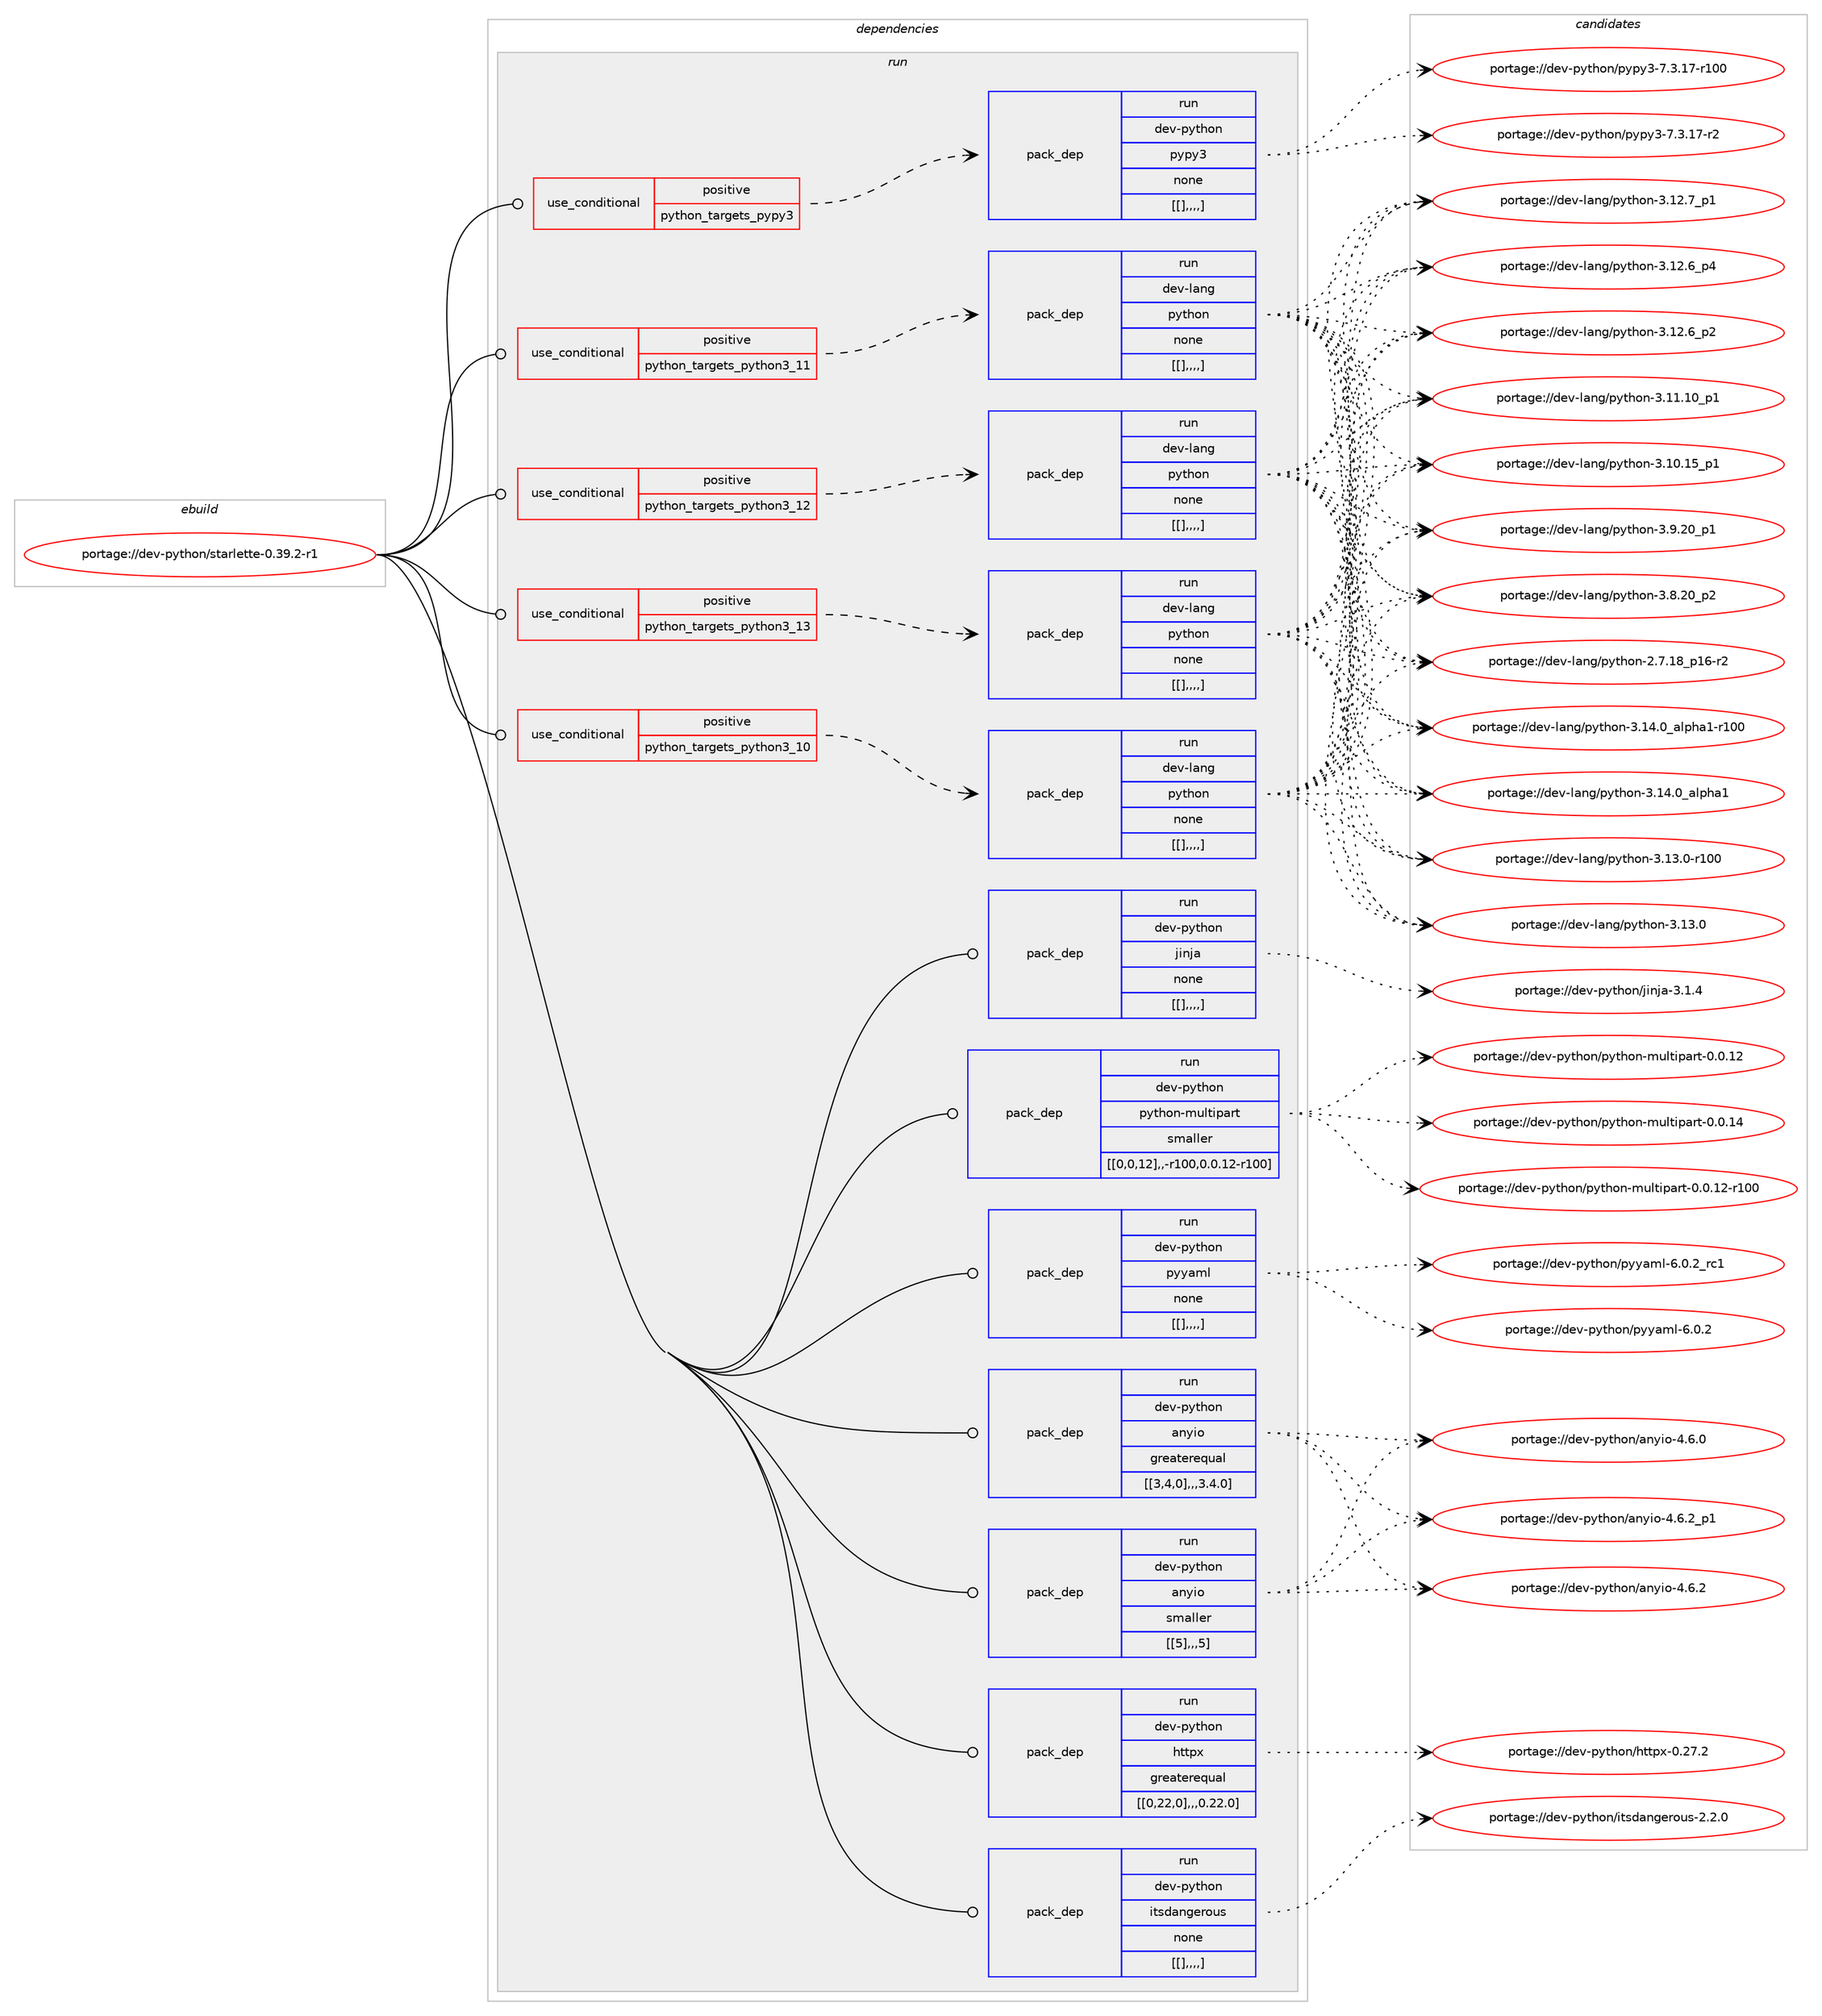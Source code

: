 digraph prolog {

# *************
# Graph options
# *************

newrank=true;
concentrate=true;
compound=true;
graph [rankdir=LR,fontname=Helvetica,fontsize=10,ranksep=1.5];#, ranksep=2.5, nodesep=0.2];
edge  [arrowhead=vee];
node  [fontname=Helvetica,fontsize=10];

# **********
# The ebuild
# **********

subgraph cluster_leftcol {
color=gray;
label=<<i>ebuild</i>>;
id [label="portage://dev-python/starlette-0.39.2-r1", color=red, width=4, href="../dev-python/starlette-0.39.2-r1.svg"];
}

# ****************
# The dependencies
# ****************

subgraph cluster_midcol {
color=gray;
label=<<i>dependencies</i>>;
subgraph cluster_compile {
fillcolor="#eeeeee";
style=filled;
label=<<i>compile</i>>;
}
subgraph cluster_compileandrun {
fillcolor="#eeeeee";
style=filled;
label=<<i>compile and run</i>>;
}
subgraph cluster_run {
fillcolor="#eeeeee";
style=filled;
label=<<i>run</i>>;
subgraph cond42999 {
dependency171794 [label=<<TABLE BORDER="0" CELLBORDER="1" CELLSPACING="0" CELLPADDING="4"><TR><TD ROWSPAN="3" CELLPADDING="10">use_conditional</TD></TR><TR><TD>positive</TD></TR><TR><TD>python_targets_pypy3</TD></TR></TABLE>>, shape=none, color=red];
subgraph pack127464 {
dependency171796 [label=<<TABLE BORDER="0" CELLBORDER="1" CELLSPACING="0" CELLPADDING="4" WIDTH="220"><TR><TD ROWSPAN="6" CELLPADDING="30">pack_dep</TD></TR><TR><TD WIDTH="110">run</TD></TR><TR><TD>dev-python</TD></TR><TR><TD>pypy3</TD></TR><TR><TD>none</TD></TR><TR><TD>[[],,,,]</TD></TR></TABLE>>, shape=none, color=blue];
}
dependency171794:e -> dependency171796:w [weight=20,style="dashed",arrowhead="vee"];
}
id:e -> dependency171794:w [weight=20,style="solid",arrowhead="odot"];
subgraph cond43000 {
dependency171821 [label=<<TABLE BORDER="0" CELLBORDER="1" CELLSPACING="0" CELLPADDING="4"><TR><TD ROWSPAN="3" CELLPADDING="10">use_conditional</TD></TR><TR><TD>positive</TD></TR><TR><TD>python_targets_python3_10</TD></TR></TABLE>>, shape=none, color=red];
subgraph pack127478 {
dependency171824 [label=<<TABLE BORDER="0" CELLBORDER="1" CELLSPACING="0" CELLPADDING="4" WIDTH="220"><TR><TD ROWSPAN="6" CELLPADDING="30">pack_dep</TD></TR><TR><TD WIDTH="110">run</TD></TR><TR><TD>dev-lang</TD></TR><TR><TD>python</TD></TR><TR><TD>none</TD></TR><TR><TD>[[],,,,]</TD></TR></TABLE>>, shape=none, color=blue];
}
dependency171821:e -> dependency171824:w [weight=20,style="dashed",arrowhead="vee"];
}
id:e -> dependency171821:w [weight=20,style="solid",arrowhead="odot"];
subgraph cond43015 {
dependency171867 [label=<<TABLE BORDER="0" CELLBORDER="1" CELLSPACING="0" CELLPADDING="4"><TR><TD ROWSPAN="3" CELLPADDING="10">use_conditional</TD></TR><TR><TD>positive</TD></TR><TR><TD>python_targets_python3_11</TD></TR></TABLE>>, shape=none, color=red];
subgraph pack127517 {
dependency171882 [label=<<TABLE BORDER="0" CELLBORDER="1" CELLSPACING="0" CELLPADDING="4" WIDTH="220"><TR><TD ROWSPAN="6" CELLPADDING="30">pack_dep</TD></TR><TR><TD WIDTH="110">run</TD></TR><TR><TD>dev-lang</TD></TR><TR><TD>python</TD></TR><TR><TD>none</TD></TR><TR><TD>[[],,,,]</TD></TR></TABLE>>, shape=none, color=blue];
}
dependency171867:e -> dependency171882:w [weight=20,style="dashed",arrowhead="vee"];
}
id:e -> dependency171867:w [weight=20,style="solid",arrowhead="odot"];
subgraph cond43053 {
dependency172005 [label=<<TABLE BORDER="0" CELLBORDER="1" CELLSPACING="0" CELLPADDING="4"><TR><TD ROWSPAN="3" CELLPADDING="10">use_conditional</TD></TR><TR><TD>positive</TD></TR><TR><TD>python_targets_python3_12</TD></TR></TABLE>>, shape=none, color=red];
subgraph pack127596 {
dependency172060 [label=<<TABLE BORDER="0" CELLBORDER="1" CELLSPACING="0" CELLPADDING="4" WIDTH="220"><TR><TD ROWSPAN="6" CELLPADDING="30">pack_dep</TD></TR><TR><TD WIDTH="110">run</TD></TR><TR><TD>dev-lang</TD></TR><TR><TD>python</TD></TR><TR><TD>none</TD></TR><TR><TD>[[],,,,]</TD></TR></TABLE>>, shape=none, color=blue];
}
dependency172005:e -> dependency172060:w [weight=20,style="dashed",arrowhead="vee"];
}
id:e -> dependency172005:w [weight=20,style="solid",arrowhead="odot"];
subgraph cond43102 {
dependency172082 [label=<<TABLE BORDER="0" CELLBORDER="1" CELLSPACING="0" CELLPADDING="4"><TR><TD ROWSPAN="3" CELLPADDING="10">use_conditional</TD></TR><TR><TD>positive</TD></TR><TR><TD>python_targets_python3_13</TD></TR></TABLE>>, shape=none, color=red];
subgraph pack127646 {
dependency172093 [label=<<TABLE BORDER="0" CELLBORDER="1" CELLSPACING="0" CELLPADDING="4" WIDTH="220"><TR><TD ROWSPAN="6" CELLPADDING="30">pack_dep</TD></TR><TR><TD WIDTH="110">run</TD></TR><TR><TD>dev-lang</TD></TR><TR><TD>python</TD></TR><TR><TD>none</TD></TR><TR><TD>[[],,,,]</TD></TR></TABLE>>, shape=none, color=blue];
}
dependency172082:e -> dependency172093:w [weight=20,style="dashed",arrowhead="vee"];
}
id:e -> dependency172082:w [weight=20,style="solid",arrowhead="odot"];
subgraph pack127652 {
dependency172113 [label=<<TABLE BORDER="0" CELLBORDER="1" CELLSPACING="0" CELLPADDING="4" WIDTH="220"><TR><TD ROWSPAN="6" CELLPADDING="30">pack_dep</TD></TR><TR><TD WIDTH="110">run</TD></TR><TR><TD>dev-python</TD></TR><TR><TD>anyio</TD></TR><TR><TD>greaterequal</TD></TR><TR><TD>[[3,4,0],,,3.4.0]</TD></TR></TABLE>>, shape=none, color=blue];
}
id:e -> dependency172113:w [weight=20,style="solid",arrowhead="odot"];
subgraph pack127683 {
dependency172179 [label=<<TABLE BORDER="0" CELLBORDER="1" CELLSPACING="0" CELLPADDING="4" WIDTH="220"><TR><TD ROWSPAN="6" CELLPADDING="30">pack_dep</TD></TR><TR><TD WIDTH="110">run</TD></TR><TR><TD>dev-python</TD></TR><TR><TD>anyio</TD></TR><TR><TD>smaller</TD></TR><TR><TD>[[5],,,5]</TD></TR></TABLE>>, shape=none, color=blue];
}
id:e -> dependency172179:w [weight=20,style="solid",arrowhead="odot"];
subgraph pack127745 {
dependency172251 [label=<<TABLE BORDER="0" CELLBORDER="1" CELLSPACING="0" CELLPADDING="4" WIDTH="220"><TR><TD ROWSPAN="6" CELLPADDING="30">pack_dep</TD></TR><TR><TD WIDTH="110">run</TD></TR><TR><TD>dev-python</TD></TR><TR><TD>httpx</TD></TR><TR><TD>greaterequal</TD></TR><TR><TD>[[0,22,0],,,0.22.0]</TD></TR></TABLE>>, shape=none, color=blue];
}
id:e -> dependency172251:w [weight=20,style="solid",arrowhead="odot"];
subgraph pack127788 {
dependency172345 [label=<<TABLE BORDER="0" CELLBORDER="1" CELLSPACING="0" CELLPADDING="4" WIDTH="220"><TR><TD ROWSPAN="6" CELLPADDING="30">pack_dep</TD></TR><TR><TD WIDTH="110">run</TD></TR><TR><TD>dev-python</TD></TR><TR><TD>itsdangerous</TD></TR><TR><TD>none</TD></TR><TR><TD>[[],,,,]</TD></TR></TABLE>>, shape=none, color=blue];
}
id:e -> dependency172345:w [weight=20,style="solid",arrowhead="odot"];
subgraph pack127820 {
dependency172350 [label=<<TABLE BORDER="0" CELLBORDER="1" CELLSPACING="0" CELLPADDING="4" WIDTH="220"><TR><TD ROWSPAN="6" CELLPADDING="30">pack_dep</TD></TR><TR><TD WIDTH="110">run</TD></TR><TR><TD>dev-python</TD></TR><TR><TD>jinja</TD></TR><TR><TD>none</TD></TR><TR><TD>[[],,,,]</TD></TR></TABLE>>, shape=none, color=blue];
}
id:e -> dependency172350:w [weight=20,style="solid",arrowhead="odot"];
subgraph pack127823 {
dependency172371 [label=<<TABLE BORDER="0" CELLBORDER="1" CELLSPACING="0" CELLPADDING="4" WIDTH="220"><TR><TD ROWSPAN="6" CELLPADDING="30">pack_dep</TD></TR><TR><TD WIDTH="110">run</TD></TR><TR><TD>dev-python</TD></TR><TR><TD>python-multipart</TD></TR><TR><TD>smaller</TD></TR><TR><TD>[[0,0,12],,-r100,0.0.12-r100]</TD></TR></TABLE>>, shape=none, color=blue];
}
id:e -> dependency172371:w [weight=20,style="solid",arrowhead="odot"];
subgraph pack127848 {
dependency172393 [label=<<TABLE BORDER="0" CELLBORDER="1" CELLSPACING="0" CELLPADDING="4" WIDTH="220"><TR><TD ROWSPAN="6" CELLPADDING="30">pack_dep</TD></TR><TR><TD WIDTH="110">run</TD></TR><TR><TD>dev-python</TD></TR><TR><TD>pyyaml</TD></TR><TR><TD>none</TD></TR><TR><TD>[[],,,,]</TD></TR></TABLE>>, shape=none, color=blue];
}
id:e -> dependency172393:w [weight=20,style="solid",arrowhead="odot"];
}
}

# **************
# The candidates
# **************

subgraph cluster_choices {
rank=same;
color=gray;
label=<<i>candidates</i>>;

subgraph choice127515 {
color=black;
nodesep=1;
choice100101118451121211161041111104711212111212151455546514649554511450 [label="portage://dev-python/pypy3-7.3.17-r2", color=red, width=4,href="../dev-python/pypy3-7.3.17-r2.svg"];
choice1001011184511212111610411111047112121112121514555465146495545114494848 [label="portage://dev-python/pypy3-7.3.17-r100", color=red, width=4,href="../dev-python/pypy3-7.3.17-r100.svg"];
dependency171796:e -> choice100101118451121211161041111104711212111212151455546514649554511450:w [style=dotted,weight="100"];
dependency171796:e -> choice1001011184511212111610411111047112121112121514555465146495545114494848:w [style=dotted,weight="100"];
}
subgraph choice127544 {
color=black;
nodesep=1;
choice100101118451089711010347112121116104111110455146495246489597108112104974945114494848 [label="portage://dev-lang/python-3.14.0_alpha1-r100", color=red, width=4,href="../dev-lang/python-3.14.0_alpha1-r100.svg"];
choice1001011184510897110103471121211161041111104551464952464895971081121049749 [label="portage://dev-lang/python-3.14.0_alpha1", color=red, width=4,href="../dev-lang/python-3.14.0_alpha1.svg"];
choice1001011184510897110103471121211161041111104551464951464845114494848 [label="portage://dev-lang/python-3.13.0-r100", color=red, width=4,href="../dev-lang/python-3.13.0-r100.svg"];
choice10010111845108971101034711212111610411111045514649514648 [label="portage://dev-lang/python-3.13.0", color=red, width=4,href="../dev-lang/python-3.13.0.svg"];
choice100101118451089711010347112121116104111110455146495046559511249 [label="portage://dev-lang/python-3.12.7_p1", color=red, width=4,href="../dev-lang/python-3.12.7_p1.svg"];
choice100101118451089711010347112121116104111110455146495046549511252 [label="portage://dev-lang/python-3.12.6_p4", color=red, width=4,href="../dev-lang/python-3.12.6_p4.svg"];
choice100101118451089711010347112121116104111110455146495046549511250 [label="portage://dev-lang/python-3.12.6_p2", color=red, width=4,href="../dev-lang/python-3.12.6_p2.svg"];
choice10010111845108971101034711212111610411111045514649494649489511249 [label="portage://dev-lang/python-3.11.10_p1", color=red, width=4,href="../dev-lang/python-3.11.10_p1.svg"];
choice10010111845108971101034711212111610411111045514649484649539511249 [label="portage://dev-lang/python-3.10.15_p1", color=red, width=4,href="../dev-lang/python-3.10.15_p1.svg"];
choice100101118451089711010347112121116104111110455146574650489511249 [label="portage://dev-lang/python-3.9.20_p1", color=red, width=4,href="../dev-lang/python-3.9.20_p1.svg"];
choice100101118451089711010347112121116104111110455146564650489511250 [label="portage://dev-lang/python-3.8.20_p2", color=red, width=4,href="../dev-lang/python-3.8.20_p2.svg"];
choice100101118451089711010347112121116104111110455046554649569511249544511450 [label="portage://dev-lang/python-2.7.18_p16-r2", color=red, width=4,href="../dev-lang/python-2.7.18_p16-r2.svg"];
dependency171824:e -> choice100101118451089711010347112121116104111110455146495246489597108112104974945114494848:w [style=dotted,weight="100"];
dependency171824:e -> choice1001011184510897110103471121211161041111104551464952464895971081121049749:w [style=dotted,weight="100"];
dependency171824:e -> choice1001011184510897110103471121211161041111104551464951464845114494848:w [style=dotted,weight="100"];
dependency171824:e -> choice10010111845108971101034711212111610411111045514649514648:w [style=dotted,weight="100"];
dependency171824:e -> choice100101118451089711010347112121116104111110455146495046559511249:w [style=dotted,weight="100"];
dependency171824:e -> choice100101118451089711010347112121116104111110455146495046549511252:w [style=dotted,weight="100"];
dependency171824:e -> choice100101118451089711010347112121116104111110455146495046549511250:w [style=dotted,weight="100"];
dependency171824:e -> choice10010111845108971101034711212111610411111045514649494649489511249:w [style=dotted,weight="100"];
dependency171824:e -> choice10010111845108971101034711212111610411111045514649484649539511249:w [style=dotted,weight="100"];
dependency171824:e -> choice100101118451089711010347112121116104111110455146574650489511249:w [style=dotted,weight="100"];
dependency171824:e -> choice100101118451089711010347112121116104111110455146564650489511250:w [style=dotted,weight="100"];
dependency171824:e -> choice100101118451089711010347112121116104111110455046554649569511249544511450:w [style=dotted,weight="100"];
}
subgraph choice127565 {
color=black;
nodesep=1;
choice100101118451089711010347112121116104111110455146495246489597108112104974945114494848 [label="portage://dev-lang/python-3.14.0_alpha1-r100", color=red, width=4,href="../dev-lang/python-3.14.0_alpha1-r100.svg"];
choice1001011184510897110103471121211161041111104551464952464895971081121049749 [label="portage://dev-lang/python-3.14.0_alpha1", color=red, width=4,href="../dev-lang/python-3.14.0_alpha1.svg"];
choice1001011184510897110103471121211161041111104551464951464845114494848 [label="portage://dev-lang/python-3.13.0-r100", color=red, width=4,href="../dev-lang/python-3.13.0-r100.svg"];
choice10010111845108971101034711212111610411111045514649514648 [label="portage://dev-lang/python-3.13.0", color=red, width=4,href="../dev-lang/python-3.13.0.svg"];
choice100101118451089711010347112121116104111110455146495046559511249 [label="portage://dev-lang/python-3.12.7_p1", color=red, width=4,href="../dev-lang/python-3.12.7_p1.svg"];
choice100101118451089711010347112121116104111110455146495046549511252 [label="portage://dev-lang/python-3.12.6_p4", color=red, width=4,href="../dev-lang/python-3.12.6_p4.svg"];
choice100101118451089711010347112121116104111110455146495046549511250 [label="portage://dev-lang/python-3.12.6_p2", color=red, width=4,href="../dev-lang/python-3.12.6_p2.svg"];
choice10010111845108971101034711212111610411111045514649494649489511249 [label="portage://dev-lang/python-3.11.10_p1", color=red, width=4,href="../dev-lang/python-3.11.10_p1.svg"];
choice10010111845108971101034711212111610411111045514649484649539511249 [label="portage://dev-lang/python-3.10.15_p1", color=red, width=4,href="../dev-lang/python-3.10.15_p1.svg"];
choice100101118451089711010347112121116104111110455146574650489511249 [label="portage://dev-lang/python-3.9.20_p1", color=red, width=4,href="../dev-lang/python-3.9.20_p1.svg"];
choice100101118451089711010347112121116104111110455146564650489511250 [label="portage://dev-lang/python-3.8.20_p2", color=red, width=4,href="../dev-lang/python-3.8.20_p2.svg"];
choice100101118451089711010347112121116104111110455046554649569511249544511450 [label="portage://dev-lang/python-2.7.18_p16-r2", color=red, width=4,href="../dev-lang/python-2.7.18_p16-r2.svg"];
dependency171882:e -> choice100101118451089711010347112121116104111110455146495246489597108112104974945114494848:w [style=dotted,weight="100"];
dependency171882:e -> choice1001011184510897110103471121211161041111104551464952464895971081121049749:w [style=dotted,weight="100"];
dependency171882:e -> choice1001011184510897110103471121211161041111104551464951464845114494848:w [style=dotted,weight="100"];
dependency171882:e -> choice10010111845108971101034711212111610411111045514649514648:w [style=dotted,weight="100"];
dependency171882:e -> choice100101118451089711010347112121116104111110455146495046559511249:w [style=dotted,weight="100"];
dependency171882:e -> choice100101118451089711010347112121116104111110455146495046549511252:w [style=dotted,weight="100"];
dependency171882:e -> choice100101118451089711010347112121116104111110455146495046549511250:w [style=dotted,weight="100"];
dependency171882:e -> choice10010111845108971101034711212111610411111045514649494649489511249:w [style=dotted,weight="100"];
dependency171882:e -> choice10010111845108971101034711212111610411111045514649484649539511249:w [style=dotted,weight="100"];
dependency171882:e -> choice100101118451089711010347112121116104111110455146574650489511249:w [style=dotted,weight="100"];
dependency171882:e -> choice100101118451089711010347112121116104111110455146564650489511250:w [style=dotted,weight="100"];
dependency171882:e -> choice100101118451089711010347112121116104111110455046554649569511249544511450:w [style=dotted,weight="100"];
}
subgraph choice127590 {
color=black;
nodesep=1;
choice100101118451089711010347112121116104111110455146495246489597108112104974945114494848 [label="portage://dev-lang/python-3.14.0_alpha1-r100", color=red, width=4,href="../dev-lang/python-3.14.0_alpha1-r100.svg"];
choice1001011184510897110103471121211161041111104551464952464895971081121049749 [label="portage://dev-lang/python-3.14.0_alpha1", color=red, width=4,href="../dev-lang/python-3.14.0_alpha1.svg"];
choice1001011184510897110103471121211161041111104551464951464845114494848 [label="portage://dev-lang/python-3.13.0-r100", color=red, width=4,href="../dev-lang/python-3.13.0-r100.svg"];
choice10010111845108971101034711212111610411111045514649514648 [label="portage://dev-lang/python-3.13.0", color=red, width=4,href="../dev-lang/python-3.13.0.svg"];
choice100101118451089711010347112121116104111110455146495046559511249 [label="portage://dev-lang/python-3.12.7_p1", color=red, width=4,href="../dev-lang/python-3.12.7_p1.svg"];
choice100101118451089711010347112121116104111110455146495046549511252 [label="portage://dev-lang/python-3.12.6_p4", color=red, width=4,href="../dev-lang/python-3.12.6_p4.svg"];
choice100101118451089711010347112121116104111110455146495046549511250 [label="portage://dev-lang/python-3.12.6_p2", color=red, width=4,href="../dev-lang/python-3.12.6_p2.svg"];
choice10010111845108971101034711212111610411111045514649494649489511249 [label="portage://dev-lang/python-3.11.10_p1", color=red, width=4,href="../dev-lang/python-3.11.10_p1.svg"];
choice10010111845108971101034711212111610411111045514649484649539511249 [label="portage://dev-lang/python-3.10.15_p1", color=red, width=4,href="../dev-lang/python-3.10.15_p1.svg"];
choice100101118451089711010347112121116104111110455146574650489511249 [label="portage://dev-lang/python-3.9.20_p1", color=red, width=4,href="../dev-lang/python-3.9.20_p1.svg"];
choice100101118451089711010347112121116104111110455146564650489511250 [label="portage://dev-lang/python-3.8.20_p2", color=red, width=4,href="../dev-lang/python-3.8.20_p2.svg"];
choice100101118451089711010347112121116104111110455046554649569511249544511450 [label="portage://dev-lang/python-2.7.18_p16-r2", color=red, width=4,href="../dev-lang/python-2.7.18_p16-r2.svg"];
dependency172060:e -> choice100101118451089711010347112121116104111110455146495246489597108112104974945114494848:w [style=dotted,weight="100"];
dependency172060:e -> choice1001011184510897110103471121211161041111104551464952464895971081121049749:w [style=dotted,weight="100"];
dependency172060:e -> choice1001011184510897110103471121211161041111104551464951464845114494848:w [style=dotted,weight="100"];
dependency172060:e -> choice10010111845108971101034711212111610411111045514649514648:w [style=dotted,weight="100"];
dependency172060:e -> choice100101118451089711010347112121116104111110455146495046559511249:w [style=dotted,weight="100"];
dependency172060:e -> choice100101118451089711010347112121116104111110455146495046549511252:w [style=dotted,weight="100"];
dependency172060:e -> choice100101118451089711010347112121116104111110455146495046549511250:w [style=dotted,weight="100"];
dependency172060:e -> choice10010111845108971101034711212111610411111045514649494649489511249:w [style=dotted,weight="100"];
dependency172060:e -> choice10010111845108971101034711212111610411111045514649484649539511249:w [style=dotted,weight="100"];
dependency172060:e -> choice100101118451089711010347112121116104111110455146574650489511249:w [style=dotted,weight="100"];
dependency172060:e -> choice100101118451089711010347112121116104111110455146564650489511250:w [style=dotted,weight="100"];
dependency172060:e -> choice100101118451089711010347112121116104111110455046554649569511249544511450:w [style=dotted,weight="100"];
}
subgraph choice127599 {
color=black;
nodesep=1;
choice100101118451089711010347112121116104111110455146495246489597108112104974945114494848 [label="portage://dev-lang/python-3.14.0_alpha1-r100", color=red, width=4,href="../dev-lang/python-3.14.0_alpha1-r100.svg"];
choice1001011184510897110103471121211161041111104551464952464895971081121049749 [label="portage://dev-lang/python-3.14.0_alpha1", color=red, width=4,href="../dev-lang/python-3.14.0_alpha1.svg"];
choice1001011184510897110103471121211161041111104551464951464845114494848 [label="portage://dev-lang/python-3.13.0-r100", color=red, width=4,href="../dev-lang/python-3.13.0-r100.svg"];
choice10010111845108971101034711212111610411111045514649514648 [label="portage://dev-lang/python-3.13.0", color=red, width=4,href="../dev-lang/python-3.13.0.svg"];
choice100101118451089711010347112121116104111110455146495046559511249 [label="portage://dev-lang/python-3.12.7_p1", color=red, width=4,href="../dev-lang/python-3.12.7_p1.svg"];
choice100101118451089711010347112121116104111110455146495046549511252 [label="portage://dev-lang/python-3.12.6_p4", color=red, width=4,href="../dev-lang/python-3.12.6_p4.svg"];
choice100101118451089711010347112121116104111110455146495046549511250 [label="portage://dev-lang/python-3.12.6_p2", color=red, width=4,href="../dev-lang/python-3.12.6_p2.svg"];
choice10010111845108971101034711212111610411111045514649494649489511249 [label="portage://dev-lang/python-3.11.10_p1", color=red, width=4,href="../dev-lang/python-3.11.10_p1.svg"];
choice10010111845108971101034711212111610411111045514649484649539511249 [label="portage://dev-lang/python-3.10.15_p1", color=red, width=4,href="../dev-lang/python-3.10.15_p1.svg"];
choice100101118451089711010347112121116104111110455146574650489511249 [label="portage://dev-lang/python-3.9.20_p1", color=red, width=4,href="../dev-lang/python-3.9.20_p1.svg"];
choice100101118451089711010347112121116104111110455146564650489511250 [label="portage://dev-lang/python-3.8.20_p2", color=red, width=4,href="../dev-lang/python-3.8.20_p2.svg"];
choice100101118451089711010347112121116104111110455046554649569511249544511450 [label="portage://dev-lang/python-2.7.18_p16-r2", color=red, width=4,href="../dev-lang/python-2.7.18_p16-r2.svg"];
dependency172093:e -> choice100101118451089711010347112121116104111110455146495246489597108112104974945114494848:w [style=dotted,weight="100"];
dependency172093:e -> choice1001011184510897110103471121211161041111104551464952464895971081121049749:w [style=dotted,weight="100"];
dependency172093:e -> choice1001011184510897110103471121211161041111104551464951464845114494848:w [style=dotted,weight="100"];
dependency172093:e -> choice10010111845108971101034711212111610411111045514649514648:w [style=dotted,weight="100"];
dependency172093:e -> choice100101118451089711010347112121116104111110455146495046559511249:w [style=dotted,weight="100"];
dependency172093:e -> choice100101118451089711010347112121116104111110455146495046549511252:w [style=dotted,weight="100"];
dependency172093:e -> choice100101118451089711010347112121116104111110455146495046549511250:w [style=dotted,weight="100"];
dependency172093:e -> choice10010111845108971101034711212111610411111045514649494649489511249:w [style=dotted,weight="100"];
dependency172093:e -> choice10010111845108971101034711212111610411111045514649484649539511249:w [style=dotted,weight="100"];
dependency172093:e -> choice100101118451089711010347112121116104111110455146574650489511249:w [style=dotted,weight="100"];
dependency172093:e -> choice100101118451089711010347112121116104111110455146564650489511250:w [style=dotted,weight="100"];
dependency172093:e -> choice100101118451089711010347112121116104111110455046554649569511249544511450:w [style=dotted,weight="100"];
}
subgraph choice127617 {
color=black;
nodesep=1;
choice1001011184511212111610411111047971101211051114552465446509511249 [label="portage://dev-python/anyio-4.6.2_p1", color=red, width=4,href="../dev-python/anyio-4.6.2_p1.svg"];
choice100101118451121211161041111104797110121105111455246544650 [label="portage://dev-python/anyio-4.6.2", color=red, width=4,href="../dev-python/anyio-4.6.2.svg"];
choice100101118451121211161041111104797110121105111455246544648 [label="portage://dev-python/anyio-4.6.0", color=red, width=4,href="../dev-python/anyio-4.6.0.svg"];
dependency172113:e -> choice1001011184511212111610411111047971101211051114552465446509511249:w [style=dotted,weight="100"];
dependency172113:e -> choice100101118451121211161041111104797110121105111455246544650:w [style=dotted,weight="100"];
dependency172113:e -> choice100101118451121211161041111104797110121105111455246544648:w [style=dotted,weight="100"];
}
subgraph choice127634 {
color=black;
nodesep=1;
choice1001011184511212111610411111047971101211051114552465446509511249 [label="portage://dev-python/anyio-4.6.2_p1", color=red, width=4,href="../dev-python/anyio-4.6.2_p1.svg"];
choice100101118451121211161041111104797110121105111455246544650 [label="portage://dev-python/anyio-4.6.2", color=red, width=4,href="../dev-python/anyio-4.6.2.svg"];
choice100101118451121211161041111104797110121105111455246544648 [label="portage://dev-python/anyio-4.6.0", color=red, width=4,href="../dev-python/anyio-4.6.0.svg"];
dependency172179:e -> choice1001011184511212111610411111047971101211051114552465446509511249:w [style=dotted,weight="100"];
dependency172179:e -> choice100101118451121211161041111104797110121105111455246544650:w [style=dotted,weight="100"];
dependency172179:e -> choice100101118451121211161041111104797110121105111455246544648:w [style=dotted,weight="100"];
}
subgraph choice127652 {
color=black;
nodesep=1;
choice100101118451121211161041111104710411611611212045484650554650 [label="portage://dev-python/httpx-0.27.2", color=red, width=4,href="../dev-python/httpx-0.27.2.svg"];
dependency172251:e -> choice100101118451121211161041111104710411611611212045484650554650:w [style=dotted,weight="100"];
}
subgraph choice127656 {
color=black;
nodesep=1;
choice100101118451121211161041111104710511611510097110103101114111117115455046504648 [label="portage://dev-python/itsdangerous-2.2.0", color=red, width=4,href="../dev-python/itsdangerous-2.2.0.svg"];
dependency172345:e -> choice100101118451121211161041111104710511611510097110103101114111117115455046504648:w [style=dotted,weight="100"];
}
subgraph choice127658 {
color=black;
nodesep=1;
choice100101118451121211161041111104710610511010697455146494652 [label="portage://dev-python/jinja-3.1.4", color=red, width=4,href="../dev-python/jinja-3.1.4.svg"];
dependency172350:e -> choice100101118451121211161041111104710610511010697455146494652:w [style=dotted,weight="100"];
}
subgraph choice127687 {
color=black;
nodesep=1;
choice1001011184511212111610411111047112121116104111110451091171081161051129711411645484648464952 [label="portage://dev-python/python-multipart-0.0.14", color=red, width=4,href="../dev-python/python-multipart-0.0.14.svg"];
choice100101118451121211161041111104711212111610411111045109117108116105112971141164548464846495045114494848 [label="portage://dev-python/python-multipart-0.0.12-r100", color=red, width=4,href="../dev-python/python-multipart-0.0.12-r100.svg"];
choice1001011184511212111610411111047112121116104111110451091171081161051129711411645484648464950 [label="portage://dev-python/python-multipart-0.0.12", color=red, width=4,href="../dev-python/python-multipart-0.0.12.svg"];
dependency172371:e -> choice1001011184511212111610411111047112121116104111110451091171081161051129711411645484648464952:w [style=dotted,weight="100"];
dependency172371:e -> choice100101118451121211161041111104711212111610411111045109117108116105112971141164548464846495045114494848:w [style=dotted,weight="100"];
dependency172371:e -> choice1001011184511212111610411111047112121116104111110451091171081161051129711411645484648464950:w [style=dotted,weight="100"];
}
subgraph choice127720 {
color=black;
nodesep=1;
choice100101118451121211161041111104711212112197109108455446484650951149949 [label="portage://dev-python/pyyaml-6.0.2_rc1", color=red, width=4,href="../dev-python/pyyaml-6.0.2_rc1.svg"];
choice100101118451121211161041111104711212112197109108455446484650 [label="portage://dev-python/pyyaml-6.0.2", color=red, width=4,href="../dev-python/pyyaml-6.0.2.svg"];
dependency172393:e -> choice100101118451121211161041111104711212112197109108455446484650951149949:w [style=dotted,weight="100"];
dependency172393:e -> choice100101118451121211161041111104711212112197109108455446484650:w [style=dotted,weight="100"];
}
}

}
